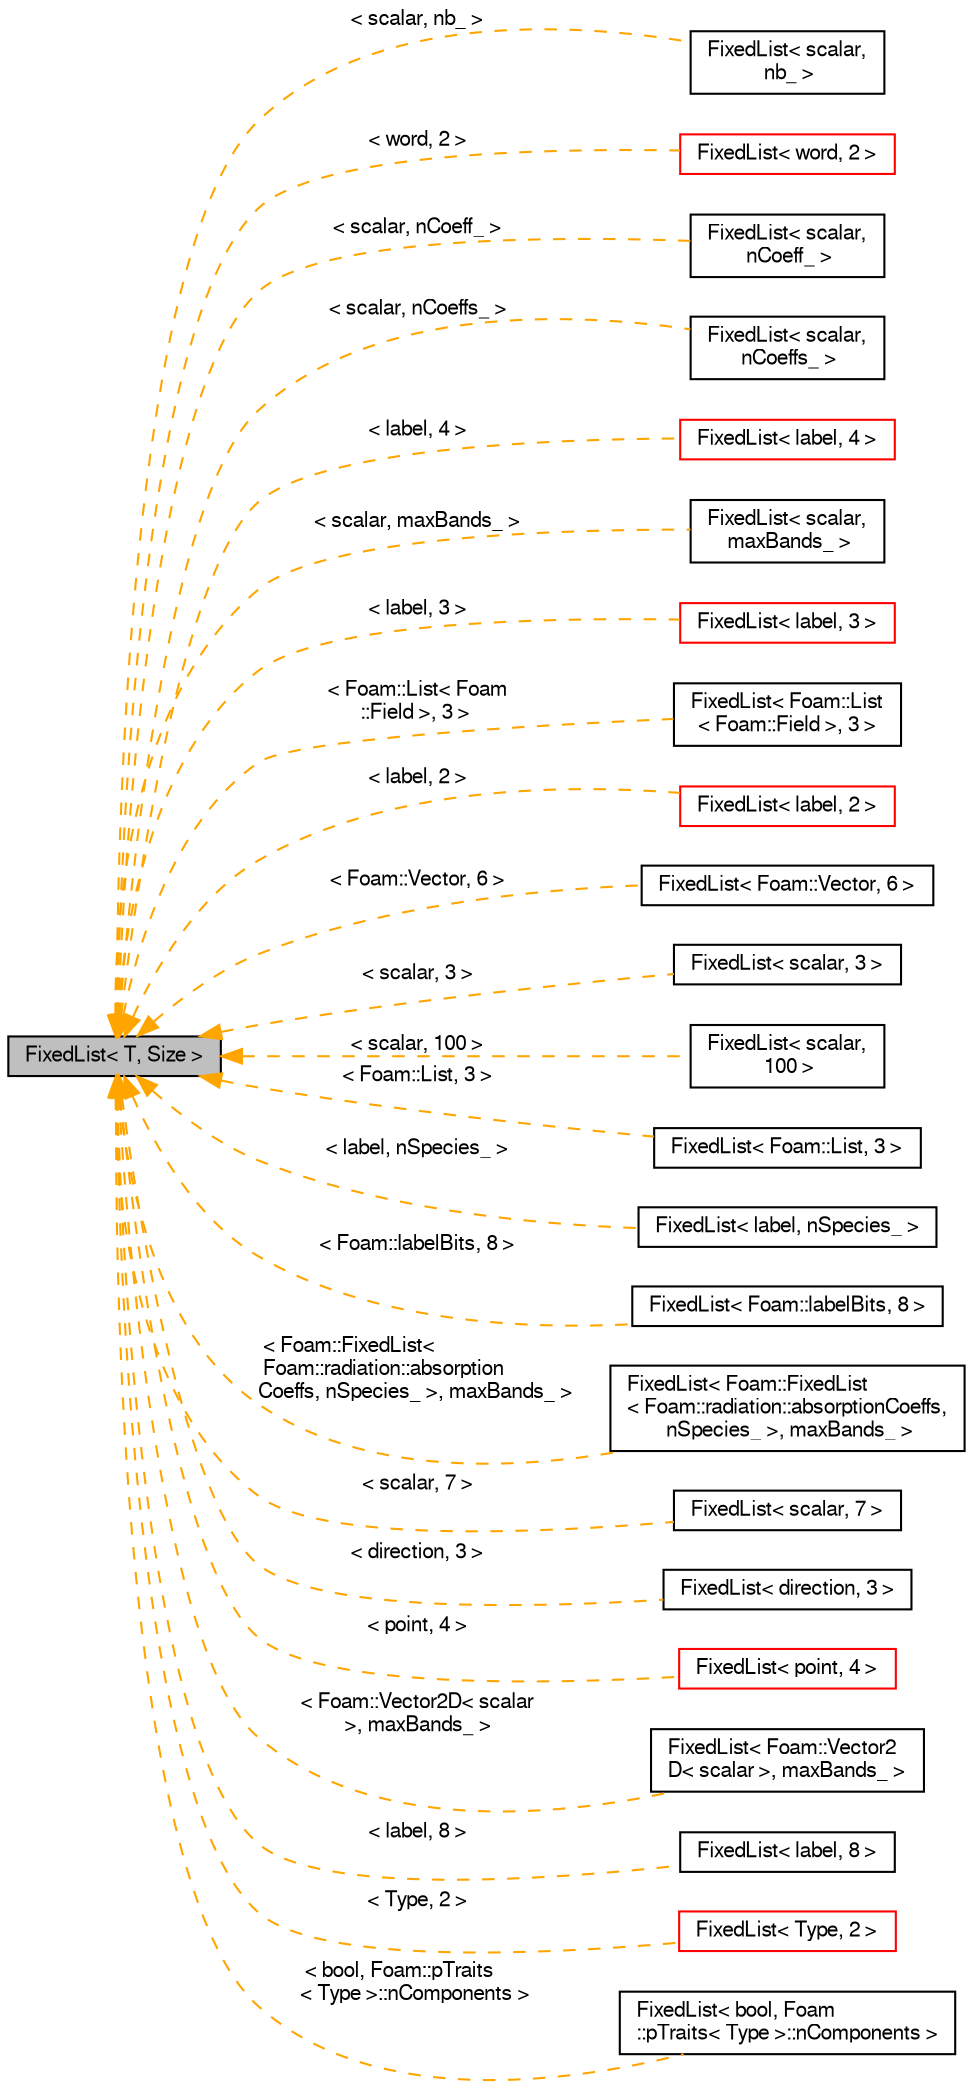digraph "FixedList&lt; T, Size &gt;"
{
  bgcolor="transparent";
  edge [fontname="FreeSans",fontsize="10",labelfontname="FreeSans",labelfontsize="10"];
  node [fontname="FreeSans",fontsize="10",shape=record];
  rankdir="LR";
  Node0 [label="FixedList\< T, Size \>",height=0.2,width=0.4,color="black", fillcolor="grey75", style="filled", fontcolor="black"];
  Node0 -> Node1 [dir="back",color="orange",fontsize="10",style="dashed",label=" \< scalar, nb_ \>" ,fontname="FreeSans"];
  Node1 [label="FixedList\< scalar,\l nb_ \>",height=0.2,width=0.4,color="black",URL="$a25894.html"];
  Node0 -> Node2 [dir="back",color="orange",fontsize="10",style="dashed",label=" \< word, 2 \>" ,fontname="FreeSans"];
  Node2 [label="FixedList\< word, 2 \>",height=0.2,width=0.4,color="red",URL="$a25894.html"];
  Node0 -> Node10 [dir="back",color="orange",fontsize="10",style="dashed",label=" \< scalar, nCoeff_ \>" ,fontname="FreeSans"];
  Node10 [label="FixedList\< scalar,\l nCoeff_ \>",height=0.2,width=0.4,color="black",URL="$a25894.html"];
  Node0 -> Node11 [dir="back",color="orange",fontsize="10",style="dashed",label=" \< scalar, nCoeffs_ \>" ,fontname="FreeSans"];
  Node11 [label="FixedList\< scalar,\l nCoeffs_ \>",height=0.2,width=0.4,color="black",URL="$a25894.html"];
  Node0 -> Node12 [dir="back",color="orange",fontsize="10",style="dashed",label=" \< label, 4 \>" ,fontname="FreeSans"];
  Node12 [label="FixedList\< label, 4 \>",height=0.2,width=0.4,color="red",URL="$a25894.html"];
  Node0 -> Node14 [dir="back",color="orange",fontsize="10",style="dashed",label=" \< scalar, maxBands_ \>" ,fontname="FreeSans"];
  Node14 [label="FixedList\< scalar,\l maxBands_ \>",height=0.2,width=0.4,color="black",URL="$a25894.html"];
  Node0 -> Node15 [dir="back",color="orange",fontsize="10",style="dashed",label=" \< label, 3 \>" ,fontname="FreeSans"];
  Node15 [label="FixedList\< label, 3 \>",height=0.2,width=0.4,color="red",URL="$a25894.html"];
  Node0 -> Node18 [dir="back",color="orange",fontsize="10",style="dashed",label=" \< Foam::List\< Foam\l::Field \>, 3 \>" ,fontname="FreeSans"];
  Node18 [label="FixedList\< Foam::List\l\< Foam::Field \>, 3 \>",height=0.2,width=0.4,color="black",URL="$a25894.html"];
  Node0 -> Node19 [dir="back",color="orange",fontsize="10",style="dashed",label=" \< label, 2 \>" ,fontname="FreeSans"];
  Node19 [label="FixedList\< label, 2 \>",height=0.2,width=0.4,color="red",URL="$a25894.html"];
  Node0 -> Node21 [dir="back",color="orange",fontsize="10",style="dashed",label=" \< Foam::Vector, 6 \>" ,fontname="FreeSans"];
  Node21 [label="FixedList\< Foam::Vector, 6 \>",height=0.2,width=0.4,color="black",URL="$a25894.html"];
  Node0 -> Node22 [dir="back",color="orange",fontsize="10",style="dashed",label=" \< scalar, 3 \>" ,fontname="FreeSans"];
  Node22 [label="FixedList\< scalar, 3 \>",height=0.2,width=0.4,color="black",URL="$a25894.html"];
  Node0 -> Node23 [dir="back",color="orange",fontsize="10",style="dashed",label=" \< scalar, 100 \>" ,fontname="FreeSans"];
  Node23 [label="FixedList\< scalar,\l 100 \>",height=0.2,width=0.4,color="black",URL="$a25894.html"];
  Node0 -> Node24 [dir="back",color="orange",fontsize="10",style="dashed",label=" \< Foam::List, 3 \>" ,fontname="FreeSans"];
  Node24 [label="FixedList\< Foam::List, 3 \>",height=0.2,width=0.4,color="black",URL="$a25894.html"];
  Node0 -> Node25 [dir="back",color="orange",fontsize="10",style="dashed",label=" \< label, nSpecies_ \>" ,fontname="FreeSans"];
  Node25 [label="FixedList\< label, nSpecies_ \>",height=0.2,width=0.4,color="black",URL="$a25894.html"];
  Node0 -> Node26 [dir="back",color="orange",fontsize="10",style="dashed",label=" \< Foam::labelBits, 8 \>" ,fontname="FreeSans"];
  Node26 [label="FixedList\< Foam::labelBits, 8 \>",height=0.2,width=0.4,color="black",URL="$a25894.html"];
  Node0 -> Node27 [dir="back",color="orange",fontsize="10",style="dashed",label=" \< Foam::FixedList\<\l Foam::radiation::absorption\lCoeffs, nSpecies_ \>, maxBands_ \>" ,fontname="FreeSans"];
  Node27 [label="FixedList\< Foam::FixedList\l\< Foam::radiation::absorptionCoeffs,\l nSpecies_ \>, maxBands_ \>",height=0.2,width=0.4,color="black",URL="$a25894.html"];
  Node0 -> Node28 [dir="back",color="orange",fontsize="10",style="dashed",label=" \< scalar, 7 \>" ,fontname="FreeSans"];
  Node28 [label="FixedList\< scalar, 7 \>",height=0.2,width=0.4,color="black",URL="$a25894.html"];
  Node0 -> Node29 [dir="back",color="orange",fontsize="10",style="dashed",label=" \< direction, 3 \>" ,fontname="FreeSans"];
  Node29 [label="FixedList\< direction, 3 \>",height=0.2,width=0.4,color="black",URL="$a25894.html"];
  Node0 -> Node30 [dir="back",color="orange",fontsize="10",style="dashed",label=" \< point, 4 \>" ,fontname="FreeSans"];
  Node30 [label="FixedList\< point, 4 \>",height=0.2,width=0.4,color="red",URL="$a25894.html"];
  Node0 -> Node32 [dir="back",color="orange",fontsize="10",style="dashed",label=" \< Foam::Vector2D\< scalar\l \>, maxBands_ \>" ,fontname="FreeSans"];
  Node32 [label="FixedList\< Foam::Vector2\lD\< scalar \>, maxBands_ \>",height=0.2,width=0.4,color="black",URL="$a25894.html"];
  Node0 -> Node33 [dir="back",color="orange",fontsize="10",style="dashed",label=" \< label, 8 \>" ,fontname="FreeSans"];
  Node33 [label="FixedList\< label, 8 \>",height=0.2,width=0.4,color="black",URL="$a25894.html"];
  Node0 -> Node34 [dir="back",color="orange",fontsize="10",style="dashed",label=" \< Type, 2 \>" ,fontname="FreeSans"];
  Node34 [label="FixedList\< Type, 2 \>",height=0.2,width=0.4,color="red",URL="$a25894.html"];
  Node0 -> Node36 [dir="back",color="orange",fontsize="10",style="dashed",label=" \< bool, Foam::pTraits\l\< Type \>::nComponents \>" ,fontname="FreeSans"];
  Node36 [label="FixedList\< bool, Foam\l::pTraits\< Type \>::nComponents \>",height=0.2,width=0.4,color="black",URL="$a25894.html"];
}

